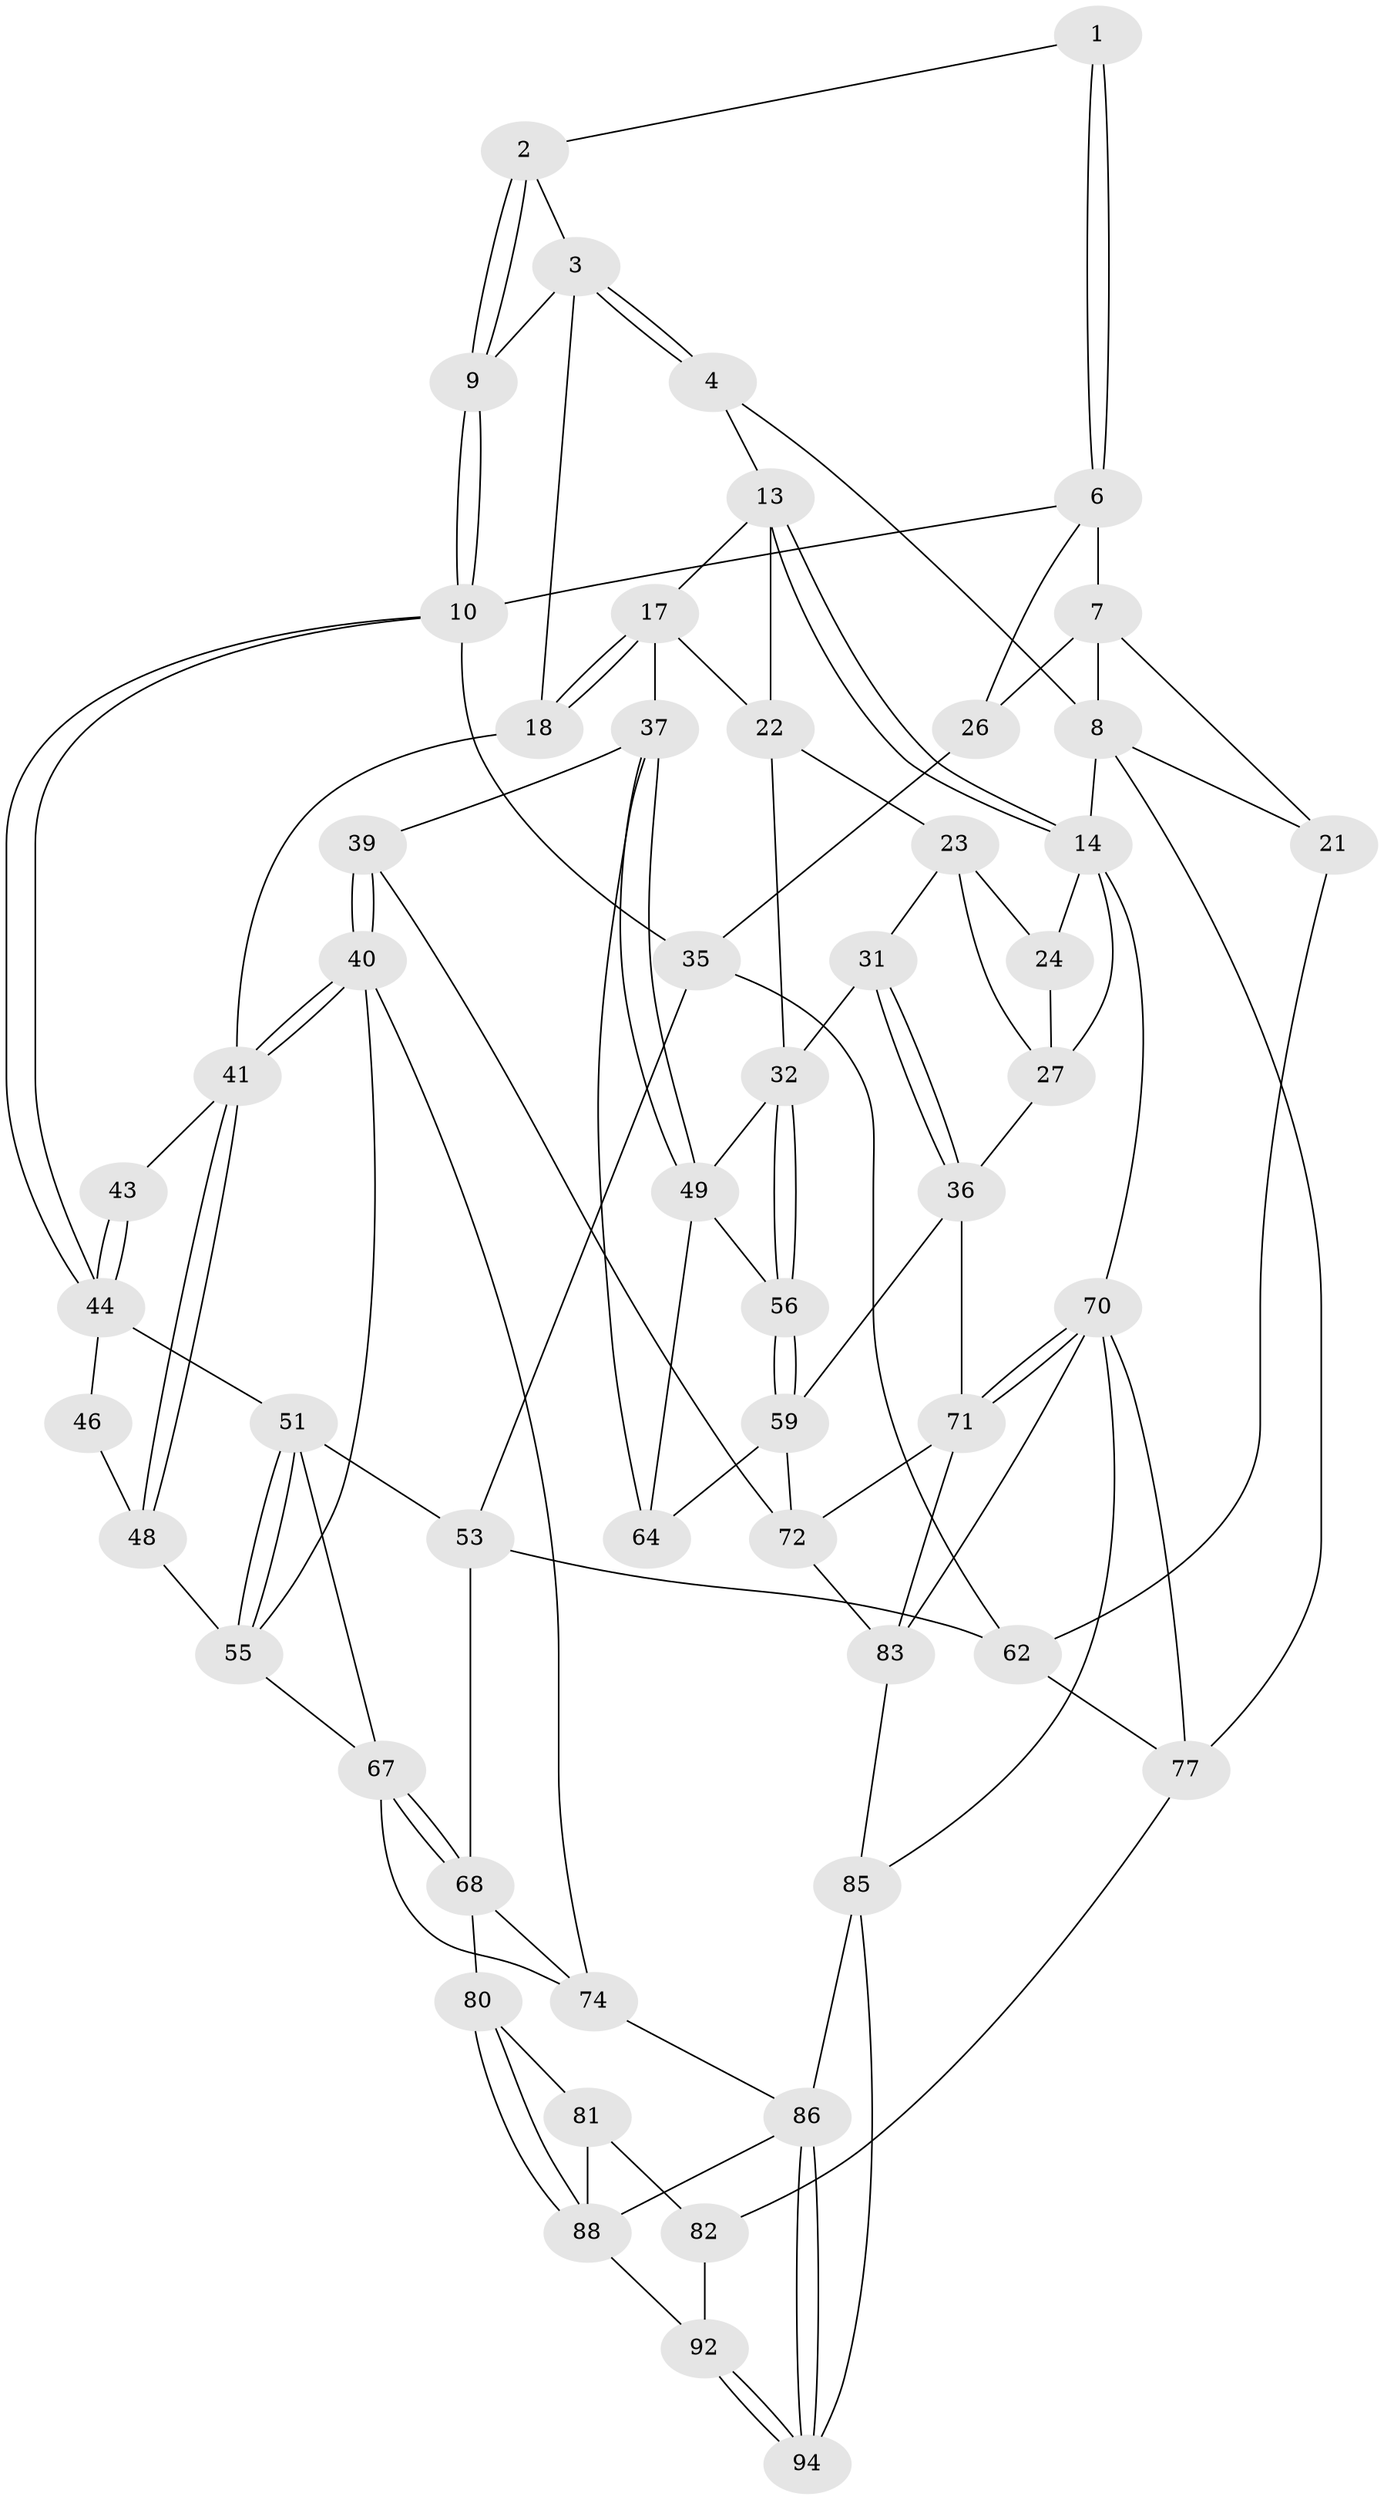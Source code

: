 // Generated by graph-tools (version 1.1) at 2025/52/02/27/25 19:52:42]
// undirected, 55 vertices, 121 edges
graph export_dot {
graph [start="1"]
  node [color=gray90,style=filled];
  1 [pos="+0.18311333724860526+0"];
  2 [pos="+0.2583389748351338+0.07342347150237036"];
  3 [pos="+0.4687231461489828+0.08723720907290745",super="+19"];
  4 [pos="+0.6134305615540594+0",super="+5"];
  6 [pos="+0.1633299882577073+0.1857255561066374",super="+12"];
  7 [pos="+0.06869537163452412+0.17332177153978268",super="+20"];
  8 [pos="+0+0",super="+15"];
  9 [pos="+0.3360585565189538+0.23993631753629147"];
  10 [pos="+0.33216743996977516+0.24471915383331852",super="+11"];
  13 [pos="+0.6586391607850558+0",super="+16"];
  14 [pos="+1+0",super="+25"];
  17 [pos="+0.6479337259615797+0.26306186668924764",super="+30"];
  18 [pos="+0.5756104911164079+0.32216581998612975"];
  21 [pos="+0+0.3623881685361424"];
  22 [pos="+0.8521826051795596+0.1673544364223488",super="+29"];
  23 [pos="+0.8814621939147014+0.1787388694593602",super="+28"];
  24 [pos="+0.9553181493288796+0.17027141680182872"];
  26 [pos="+0+0.32853379098707514"];
  27 [pos="+0.9831731850434451+0.2796712385833508",super="+34"];
  31 [pos="+0.9178573227093149+0.31354674062555904"];
  32 [pos="+0.8761250839472651+0.35398266547806745",super="+33"];
  35 [pos="+0.13612734389211867+0.3667579105008727",super="+54"];
  36 [pos="+1+0.4857791161266083",super="+58"];
  37 [pos="+0.732976237246944+0.4329631451776276",super="+38"];
  39 [pos="+0.6007086704916976+0.5728462755370406"];
  40 [pos="+0.5945074684817592+0.5719050214798747",super="+60"];
  41 [pos="+0.5663172743134589+0.44160791281636075",super="+42"];
  43 [pos="+0.4476630697145022+0.3490659409668732"];
  44 [pos="+0.33279615015076425+0.2538286454474487",super="+45"];
  46 [pos="+0.41510809797153597+0.38222514929542833",super="+47"];
  48 [pos="+0.4397397949392122+0.3998550221505348",super="+50"];
  49 [pos="+0.7578794471720838+0.4107758227098074",super="+57"];
  51 [pos="+0.30435854084910874+0.3755453881312234",super="+52"];
  53 [pos="+0.2228892710306268+0.4282979722725787",super="+66"];
  55 [pos="+0.37590411578346083+0.45836433932248943",super="+61"];
  56 [pos="+0.9001177097968668+0.4220419235795311"];
  59 [pos="+1+0.5259884979003117",super="+65"];
  62 [pos="+0.005108441865770901+0.5968094132632328",super="+63"];
  64 [pos="+0.8330066319013193+0.5025001160655209"];
  67 [pos="+0.2665636484785426+0.5276752953018523",super="+69"];
  68 [pos="+0.1566198850939886+0.6457142298123609",super="+75"];
  70 [pos="+1+1",super="+89"];
  71 [pos="+1+0.5970440718153746",super="+79"];
  72 [pos="+0.8570704755478834+0.632737550910184",super="+73"];
  74 [pos="+0.2823313463064337+0.6680970564531156",super="+76"];
  77 [pos="+0+0.7261009180666239",super="+78"];
  80 [pos="+0.21322865326332235+0.8140713642114826"];
  81 [pos="+0.17740784639063656+0.8383041804884529"];
  82 [pos="+0.13993496801126146+0.8529200126542257",super="+93"];
  83 [pos="+0.8494245022988482+0.8125947462333296",super="+84"];
  85 [pos="+0.7221596845759151+0.8296975482469524",super="+90"];
  86 [pos="+0.44991593518573847+0.8635596456775393",super="+87"];
  88 [pos="+0.3109291776079083+0.8645270619746083",super="+91"];
  92 [pos="+0.1637337462112968+1"];
  94 [pos="+0.5338596695883157+1"];
  1 -- 2;
  1 -- 6;
  1 -- 6;
  2 -- 3;
  2 -- 9;
  2 -- 9;
  3 -- 4;
  3 -- 4;
  3 -- 9;
  3 -- 18;
  4 -- 13;
  4 -- 8;
  6 -- 7;
  6 -- 26;
  6 -- 10;
  7 -- 8;
  7 -- 26;
  7 -- 21;
  8 -- 21;
  8 -- 77;
  8 -- 14;
  9 -- 10;
  9 -- 10;
  10 -- 44;
  10 -- 44;
  10 -- 35;
  13 -- 14;
  13 -- 14;
  13 -- 17;
  13 -- 22;
  14 -- 70;
  14 -- 24;
  14 -- 27;
  17 -- 18;
  17 -- 18;
  17 -- 37;
  17 -- 22;
  18 -- 41;
  21 -- 62;
  22 -- 23;
  22 -- 32;
  23 -- 24;
  23 -- 27;
  23 -- 31;
  24 -- 27;
  26 -- 35;
  27 -- 36;
  31 -- 32;
  31 -- 36;
  31 -- 36;
  32 -- 56;
  32 -- 56;
  32 -- 49;
  35 -- 53;
  35 -- 62;
  36 -- 59;
  36 -- 71;
  37 -- 49;
  37 -- 49;
  37 -- 64;
  37 -- 39;
  39 -- 40;
  39 -- 40;
  39 -- 72;
  40 -- 41;
  40 -- 41;
  40 -- 55;
  40 -- 74;
  41 -- 48;
  41 -- 48;
  41 -- 43;
  43 -- 44;
  43 -- 44;
  44 -- 51;
  44 -- 46;
  46 -- 48 [weight=2];
  48 -- 55;
  49 -- 56;
  49 -- 64;
  51 -- 55;
  51 -- 55;
  51 -- 67;
  51 -- 53;
  53 -- 68;
  53 -- 62;
  55 -- 67;
  56 -- 59;
  56 -- 59;
  59 -- 64;
  59 -- 72;
  62 -- 77;
  67 -- 68;
  67 -- 68;
  67 -- 74;
  68 -- 80;
  68 -- 74;
  70 -- 71;
  70 -- 71;
  70 -- 77;
  70 -- 83;
  70 -- 85;
  71 -- 72;
  71 -- 83;
  72 -- 83;
  74 -- 86;
  77 -- 82 [weight=2];
  80 -- 81;
  80 -- 88;
  80 -- 88;
  81 -- 82;
  81 -- 88;
  82 -- 92;
  83 -- 85;
  85 -- 86;
  85 -- 94;
  86 -- 94;
  86 -- 94;
  86 -- 88;
  88 -- 92;
  92 -- 94;
  92 -- 94;
}
